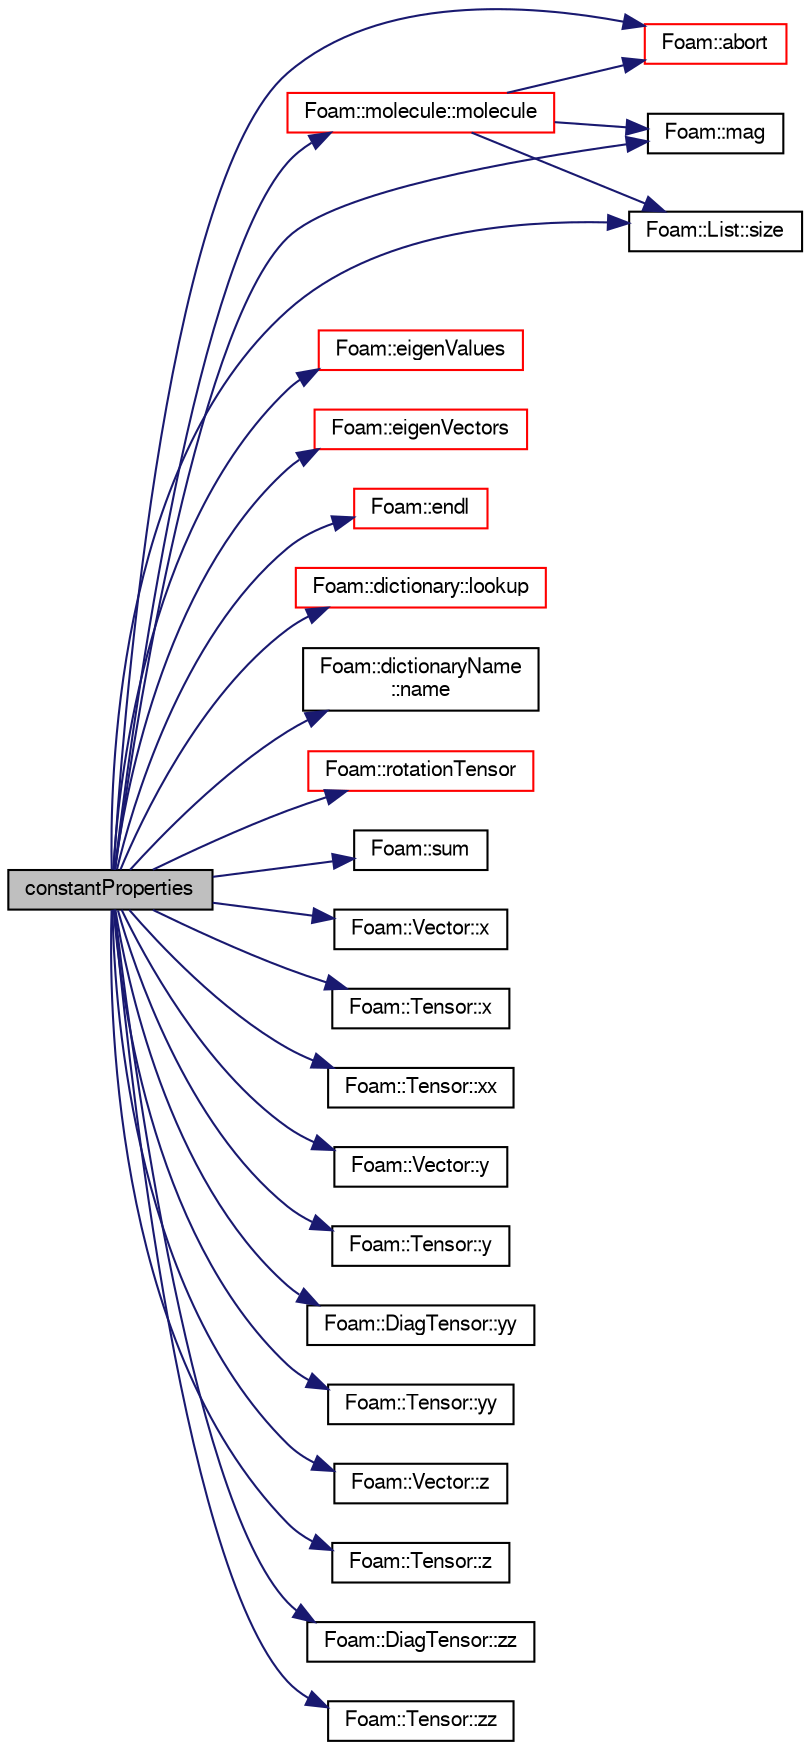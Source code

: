 digraph "constantProperties"
{
  bgcolor="transparent";
  edge [fontname="FreeSans",fontsize="10",labelfontname="FreeSans",labelfontsize="10"];
  node [fontname="FreeSans",fontsize="10",shape=record];
  rankdir="LR";
  Node2 [label="constantProperties",height=0.2,width=0.4,color="black", fillcolor="grey75", style="filled", fontcolor="black"];
  Node2 -> Node3 [color="midnightblue",fontsize="10",style="solid",fontname="FreeSans"];
  Node3 [label="Foam::abort",height=0.2,width=0.4,color="red",URL="$a21124.html#a447107a607d03e417307c203fa5fb44b"];
  Node2 -> Node46 [color="midnightblue",fontsize="10",style="solid",fontname="FreeSans"];
  Node46 [label="Foam::eigenValues",height=0.2,width=0.4,color="red",URL="$a21124.html#aa0c4e4f4bfc484852c8d9a8aa36525ef"];
  Node2 -> Node50 [color="midnightblue",fontsize="10",style="solid",fontname="FreeSans"];
  Node50 [label="Foam::eigenVectors",height=0.2,width=0.4,color="red",URL="$a21124.html#a223791e67f3e31579abc7865cbdbc3d0"];
  Node2 -> Node11 [color="midnightblue",fontsize="10",style="solid",fontname="FreeSans"];
  Node11 [label="Foam::endl",height=0.2,width=0.4,color="red",URL="$a21124.html#a2db8fe02a0d3909e9351bb4275b23ce4",tooltip="Add newline and flush stream. "];
  Node2 -> Node51 [color="midnightblue",fontsize="10",style="solid",fontname="FreeSans"];
  Node51 [label="Foam::dictionary::lookup",height=0.2,width=0.4,color="red",URL="$a26014.html#a6a0727fa523e48977e27348663def509",tooltip="Find and return an entry data stream. "];
  Node2 -> Node117 [color="midnightblue",fontsize="10",style="solid",fontname="FreeSans"];
  Node117 [label="Foam::mag",height=0.2,width=0.4,color="black",URL="$a21124.html#a929da2a3fdcf3dacbbe0487d3a330dae"];
  Node2 -> Node307 [color="midnightblue",fontsize="10",style="solid",fontname="FreeSans"];
  Node307 [label="Foam::molecule::molecule",height=0.2,width=0.4,color="red",URL="$a24390.html#a50d4b38172f9b24ae51ec06385ba25f4",tooltip="Construct from components. "];
  Node307 -> Node3 [color="midnightblue",fontsize="10",style="solid",fontname="FreeSans"];
  Node307 -> Node117 [color="midnightblue",fontsize="10",style="solid",fontname="FreeSans"];
  Node307 -> Node102 [color="midnightblue",fontsize="10",style="solid",fontname="FreeSans"];
  Node102 [label="Foam::List::size",height=0.2,width=0.4,color="black",URL="$a25694.html#a8a5f6fa29bd4b500caf186f60245b384",tooltip="Override size to be inconsistent with allocated storage. "];
  Node2 -> Node22 [color="midnightblue",fontsize="10",style="solid",fontname="FreeSans"];
  Node22 [label="Foam::dictionaryName\l::name",height=0.2,width=0.4,color="black",URL="$a26010.html#aba53f1f9c8fadfa65f4099af10df348c",tooltip="Return the dictionary name. "];
  Node2 -> Node313 [color="midnightblue",fontsize="10",style="solid",fontname="FreeSans"];
  Node313 [label="Foam::rotationTensor",height=0.2,width=0.4,color="red",URL="$a21124.html#a1be81720bcafb843826c32024fe5fbe3"];
  Node2 -> Node102 [color="midnightblue",fontsize="10",style="solid",fontname="FreeSans"];
  Node2 -> Node317 [color="midnightblue",fontsize="10",style="solid",fontname="FreeSans"];
  Node317 [label="Foam::sum",height=0.2,width=0.4,color="black",URL="$a21124.html#a3d8733143aad0e03b300186ab4bef137"];
  Node2 -> Node318 [color="midnightblue",fontsize="10",style="solid",fontname="FreeSans"];
  Node318 [label="Foam::Vector::x",height=0.2,width=0.4,color="black",URL="$a28442.html#a63327976e5a8359700064a02ae22548e"];
  Node2 -> Node319 [color="midnightblue",fontsize="10",style="solid",fontname="FreeSans"];
  Node319 [label="Foam::Tensor::x",height=0.2,width=0.4,color="black",URL="$a27634.html#a340feff608e11230a757878b51e1dff0"];
  Node2 -> Node320 [color="midnightblue",fontsize="10",style="solid",fontname="FreeSans"];
  Node320 [label="Foam::Tensor::xx",height=0.2,width=0.4,color="black",URL="$a27634.html#a1b97c7c1ed81b4fb23da8dcb71a8cd2a"];
  Node2 -> Node321 [color="midnightblue",fontsize="10",style="solid",fontname="FreeSans"];
  Node321 [label="Foam::Vector::y",height=0.2,width=0.4,color="black",URL="$a28442.html#a1ee865f676fbac703a49c6654dd3ad74"];
  Node2 -> Node322 [color="midnightblue",fontsize="10",style="solid",fontname="FreeSans"];
  Node322 [label="Foam::Tensor::y",height=0.2,width=0.4,color="black",URL="$a27634.html#ad220bbf93cc1588aecda4c261b0ead23"];
  Node2 -> Node323 [color="midnightblue",fontsize="10",style="solid",fontname="FreeSans"];
  Node323 [label="Foam::DiagTensor::yy",height=0.2,width=0.4,color="black",URL="$a27646.html#aba9d77023a5662b9c2d3639d5de555a0"];
  Node2 -> Node324 [color="midnightblue",fontsize="10",style="solid",fontname="FreeSans"];
  Node324 [label="Foam::Tensor::yy",height=0.2,width=0.4,color="black",URL="$a27634.html#aba9d77023a5662b9c2d3639d5de555a0"];
  Node2 -> Node325 [color="midnightblue",fontsize="10",style="solid",fontname="FreeSans"];
  Node325 [label="Foam::Vector::z",height=0.2,width=0.4,color="black",URL="$a28442.html#a1c8320b15610de211ec70ef966581423"];
  Node2 -> Node326 [color="midnightblue",fontsize="10",style="solid",fontname="FreeSans"];
  Node326 [label="Foam::Tensor::z",height=0.2,width=0.4,color="black",URL="$a27634.html#a198114b7dd1ad3bb31cbe75529dc3050"];
  Node2 -> Node327 [color="midnightblue",fontsize="10",style="solid",fontname="FreeSans"];
  Node327 [label="Foam::DiagTensor::zz",height=0.2,width=0.4,color="black",URL="$a27646.html#a831c4848d01bfcc8d717b7ef92f2cd4b"];
  Node2 -> Node328 [color="midnightblue",fontsize="10",style="solid",fontname="FreeSans"];
  Node328 [label="Foam::Tensor::zz",height=0.2,width=0.4,color="black",URL="$a27634.html#a831c4848d01bfcc8d717b7ef92f2cd4b"];
}
